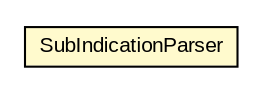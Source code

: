 #!/usr/local/bin/dot
#
# Class diagram 
# Generated by UMLGraph version R5_6-24-gf6e263 (http://www.umlgraph.org/)
#

digraph G {
	edge [fontname="arial",fontsize=10,labelfontname="arial",labelfontsize=10];
	node [fontname="arial",fontsize=10,shape=plaintext];
	nodesep=0.25;
	ranksep=0.5;
	// eu.europa.esig.dss.jaxb.parsers.SubIndicationParser
	c683090 [label=<<table title="eu.europa.esig.dss.jaxb.parsers.SubIndicationParser" border="0" cellborder="1" cellspacing="0" cellpadding="2" port="p" bgcolor="lemonChiffon" href="./SubIndicationParser.html">
		<tr><td><table border="0" cellspacing="0" cellpadding="1">
<tr><td align="center" balign="center"> SubIndicationParser </td></tr>
		</table></td></tr>
		</table>>, URL="./SubIndicationParser.html", fontname="arial", fontcolor="black", fontsize=10.0];
}

